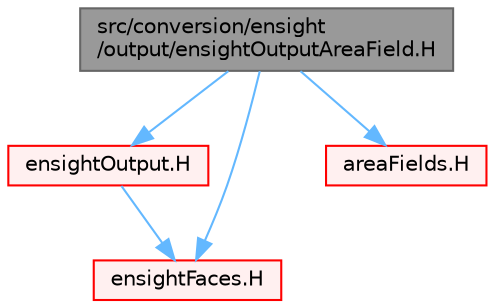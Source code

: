 digraph "src/conversion/ensight/output/ensightOutputAreaField.H"
{
 // LATEX_PDF_SIZE
  bgcolor="transparent";
  edge [fontname=Helvetica,fontsize=10,labelfontname=Helvetica,labelfontsize=10];
  node [fontname=Helvetica,fontsize=10,shape=box,height=0.2,width=0.4];
  Node1 [id="Node000001",label="src/conversion/ensight\l/output/ensightOutputAreaField.H",height=0.2,width=0.4,color="gray40", fillcolor="grey60", style="filled", fontcolor="black",tooltip="A collection of functions for writing areaField content in ensight format."];
  Node1 -> Node2 [id="edge1_Node000001_Node000002",color="steelblue1",style="solid",tooltip=" "];
  Node2 [id="Node000002",label="ensightOutput.H",height=0.2,width=0.4,color="red", fillcolor="#FFF0F0", style="filled",URL="$ensightOutput_8H.html",tooltip=" "];
  Node2 -> Node132 [id="edge2_Node000002_Node000132",color="steelblue1",style="solid",tooltip=" "];
  Node132 [id="Node000132",label="ensightFaces.H",height=0.2,width=0.4,color="red", fillcolor="#FFF0F0", style="filled",URL="$ensightFaces_8H.html",tooltip=" "];
  Node1 -> Node132 [id="edge3_Node000001_Node000132",color="steelblue1",style="solid",tooltip=" "];
  Node1 -> Node233 [id="edge4_Node000001_Node000233",color="steelblue1",style="solid",tooltip=" "];
  Node233 [id="Node000233",label="areaFields.H",height=0.2,width=0.4,color="red", fillcolor="#FFF0F0", style="filled",URL="$areaFields_8H.html",tooltip=" "];
}
